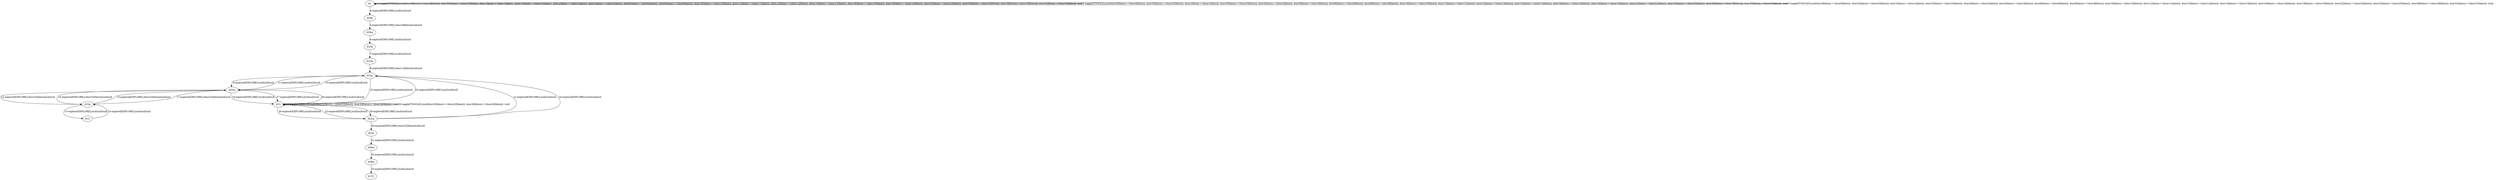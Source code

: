 # Total number of goals covered by this test: 1
# d38m --> b131

digraph g {
"b1" -> "b1" [label = "1-toggle[TOGGLE];/null/door0[false]:=!(door0[false]); door32[false]:=!(door32[false]); door1[false]:=!(door1[false]); door33[false]:=!(door33[false]); door2[false]:=!(door2[false]); door3[false]:=!(door3[false]); door6[false]:=!(door6[false]); door8[false]:=!(door8[false]); door10[false]:=!(door10[false]); door11[false]:=!(door11[false]); door12[false]:=!(door12[false]); door13[false]:=!(door13[false]); door16[false]:=!(door16[false]); door19[false]:=!(door19[false]); door22[false]:=!(door22[false]); door25[false]:=!(door25[false]); door28[false]:=!(door28[false]); door31[false]:=!(door31[false]); /null"];
"b1" -> "b1" [label = "2-toggle[TOGGLE];/null/door0[false]:=!(door0[false]); door32[false]:=!(door32[false]); door1[false]:=!(door1[false]); door33[false]:=!(door33[false]); door2[false]:=!(door2[false]); door3[false]:=!(door3[false]); door6[false]:=!(door6[false]); door8[false]:=!(door8[false]); door10[false]:=!(door10[false]); door11[false]:=!(door11[false]); door12[false]:=!(door12[false]); door13[false]:=!(door13[false]); door16[false]:=!(door16[false]); door19[false]:=!(door19[false]); door22[false]:=!(door22[false]); door25[false]:=!(door25[false]); door28[false]:=!(door28[false]); door31[false]:=!(door31[false]); /null"];
"b1" -> "b1" [label = "3-toggle[TOGGLE];/null/door0[false]:=!(door0[false]); door32[false]:=!(door32[false]); door1[false]:=!(door1[false]); door33[false]:=!(door33[false]); door2[false]:=!(door2[false]); door3[false]:=!(door3[false]); door6[false]:=!(door6[false]); door8[false]:=!(door8[false]); door10[false]:=!(door10[false]); door11[false]:=!(door11[false]); door12[false]:=!(door12[false]); door13[false]:=!(door13[false]); door16[false]:=!(door16[false]); door19[false]:=!(door19[false]); door22[false]:=!(door22[false]); door25[false]:=!(door25[false]); door28[false]:=!(door28[false]); door31[false]:=!(door31[false]); /null"];
"b1" -> "d28p" [label = "4-explore[EXPLORE];/null/null/null"];
"d28p" -> "d28m" [label = "5-explore[EXPLORE];/door28[false]/null/null"];
"d28m" -> "d10p" [label = "6-explore[EXPLORE];/null/null/null"];
"d10p" -> "d12m" [label = "7-explore[EXPLORE];/null/null/null"];
"d12m" -> "d12p" [label = "8-explore[EXPLORE];/door12[false]/null/null"];
"d12p" -> "d32m" [label = "9-explore[EXPLORE];/null/null/null"];
"d32m" -> "d12p" [label = "10-explore[EXPLORE];/null/null/null"];
"d12p" -> "d32m" [label = "11-explore[EXPLORE];/null/null/null"];
"d32m" -> "d32p" [label = "12-explore[EXPLORE];/door32[false]/null/null"];
"d32p" -> "b12" [label = "13-explore[EXPLORE];/null/null/null"];
"b12" -> "d32p" [label = "14-explore[EXPLORE];/null/null/null"];
"d32p" -> "d32m" [label = "15-explore[EXPLORE];/door32[false]/null/null"];
"d32m" -> "d32p" [label = "16-explore[EXPLORE];/door32[false]/null/null"];
"d32p" -> "d32m" [label = "17-explore[EXPLORE];/door32[false]/null/null"];
"d32m" -> "b13" [label = "18-explore[EXPLORE];/null/null/null"];
"b13" -> "b13" [label = "19-toggle[TOGGLE];/null/door22[false]:=!(door22[false]); door26[false]:=!(door26[false]); /null"];
"b13" -> "d22m" [label = "20-explore[EXPLORE];/null/null/null"];
"d22m" -> "d12p" [label = "21-explore[EXPLORE];/null/null/null"];
"d12p" -> "b13" [label = "22-explore[EXPLORE];/null/null/null"];
"b13" -> "d22m" [label = "23-explore[EXPLORE];/null/null/null"];
"d22m" -> "d12p" [label = "24-explore[EXPLORE];/null/null/null"];
"d12p" -> "b13" [label = "25-explore[EXPLORE];/null/null/null"];
"b13" -> "d32m" [label = "26-explore[EXPLORE];/null/null/null"];
"d32m" -> "b13" [label = "27-explore[EXPLORE];/null/null/null"];
"b13" -> "b13" [label = "28-toggle[TOGGLE];/null/door22[false]:=!(door22[false]); door26[false]:=!(door26[false]); /null"];
"b13" -> "d22m" [label = "29-explore[EXPLORE];/null/null/null"];
"d22m" -> "d22p" [label = "30-explore[EXPLORE];/door22[false]/null/null"];
"d22p" -> "d26m" [label = "31-explore[EXPLORE];/null/null/null"];
"d26m" -> "d38m" [label = "32-explore[EXPLORE];/null/null/null"];
"d38m" -> "b131" [label = "33-explore[EXPLORE];/null/null/null"];
}